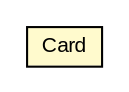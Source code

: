 #!/usr/local/bin/dot
#
# Class diagram 
# Generated by UMLGraph version R5_6 (http://www.umlgraph.org/)
#

digraph G {
	edge [fontname="arial",fontsize=10,labelfontname="arial",labelfontsize=10];
	node [fontname="arial",fontsize=10,shape=plaintext];
	nodesep=0.25;
	ranksep=0.5;
	// Card
	c55 [label=<<table title="Card" border="0" cellborder="1" cellspacing="0" cellpadding="2" port="p" bgcolor="lemonChiffon" href="./Card.html">
		<tr><td><table border="0" cellspacing="0" cellpadding="1">
<tr><td align="center" balign="center"> Card </td></tr>
		</table></td></tr>
		</table>>, URL="./Card.html", fontname="arial", fontcolor="black", fontsize=10.0];
}

